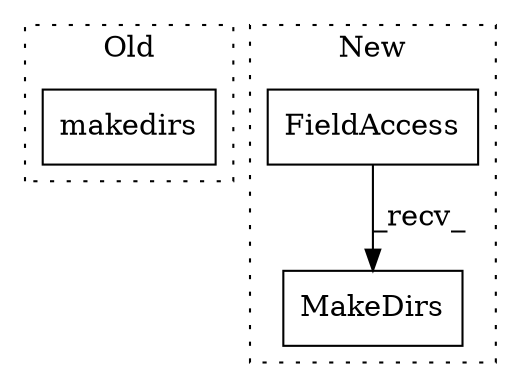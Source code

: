 digraph G {
subgraph cluster0 {
1 [label="makedirs" a="32" s="4755,4792" l="9,1" shape="box"];
label = "Old";
style="dotted";
}
subgraph cluster1 {
2 [label="MakeDirs" a="32" s="4799,4818" l="9,1" shape="box"];
3 [label="FieldAccess" a="22" s="4782" l="16" shape="box"];
label = "New";
style="dotted";
}
3 -> 2 [label="_recv_"];
}